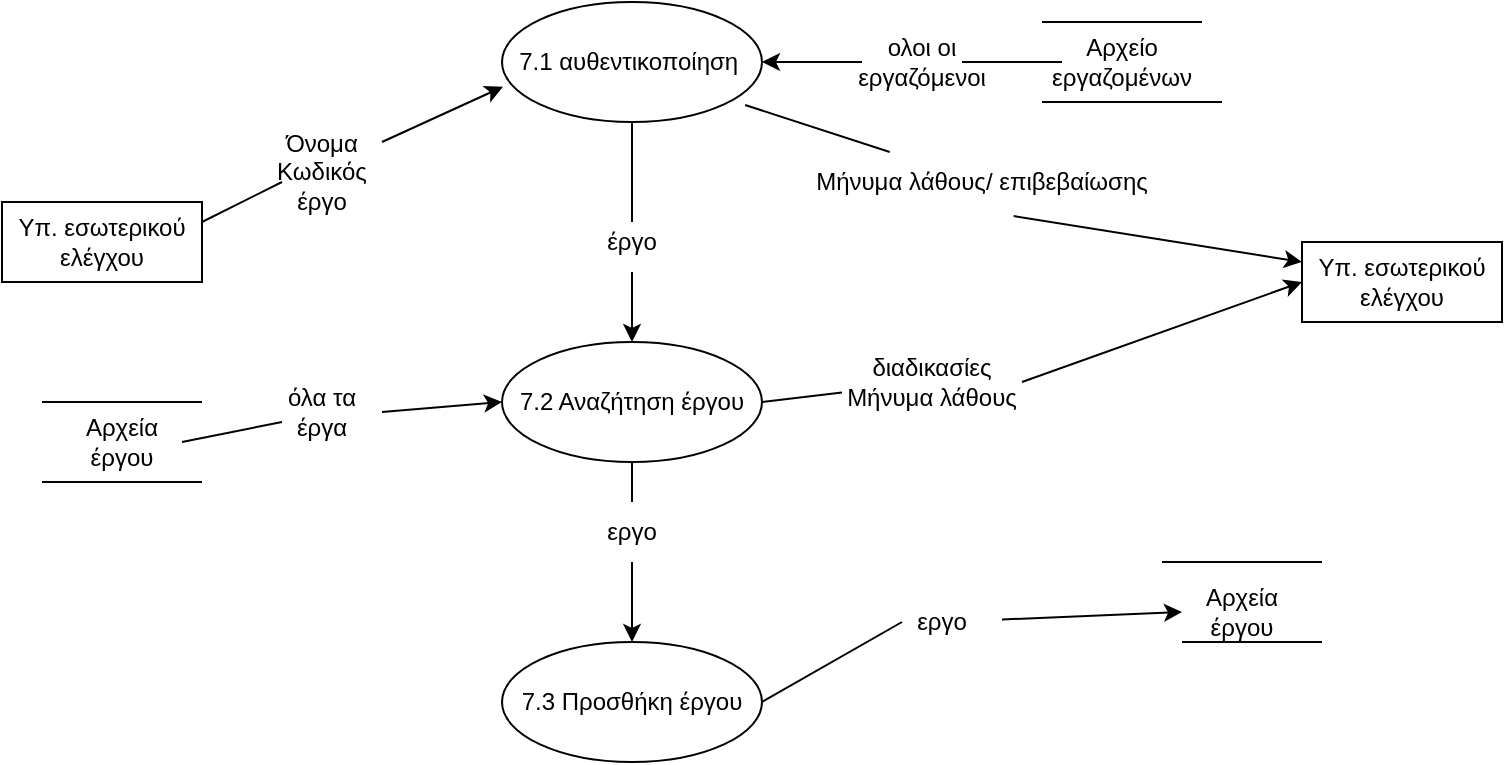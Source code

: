 <mxfile version="21.3.2" type="github">
  <diagram name="Σελίδα-1" id="7k_yrkb8HkPYVmbqZAH7">
    <mxGraphModel dx="1286" dy="605" grid="1" gridSize="10" guides="1" tooltips="1" connect="1" arrows="1" fold="1" page="1" pageScale="1" pageWidth="3300" pageHeight="4681" math="0" shadow="0">
      <root>
        <mxCell id="0" />
        <mxCell id="1" parent="0" />
        <mxCell id="9b0rEvnPXoMhk85vvFbG-2" value="Υπ. εσωτερικού ελέγχου" style="whiteSpace=wrap;html=1;align=center;" vertex="1" parent="1">
          <mxGeometry x="220" y="260" width="100" height="40" as="geometry" />
        </mxCell>
        <mxCell id="9b0rEvnPXoMhk85vvFbG-3" value="7.1 αυθεντικοποίηση&amp;nbsp;" style="ellipse;whiteSpace=wrap;html=1;align=center;" vertex="1" parent="1">
          <mxGeometry x="470" y="160" width="130" height="60" as="geometry" />
        </mxCell>
        <mxCell id="9b0rEvnPXoMhk85vvFbG-4" value="7.2 Αναζήτηση έργου" style="ellipse;whiteSpace=wrap;html=1;align=center;" vertex="1" parent="1">
          <mxGeometry x="470" y="330" width="130" height="60" as="geometry" />
        </mxCell>
        <mxCell id="9b0rEvnPXoMhk85vvFbG-5" value="7.3 Προσθήκη έργου" style="ellipse;whiteSpace=wrap;html=1;align=center;" vertex="1" parent="1">
          <mxGeometry x="470" y="480" width="130" height="60" as="geometry" />
        </mxCell>
        <mxCell id="9b0rEvnPXoMhk85vvFbG-7" value="" style="endArrow=none;html=1;rounded=0;" edge="1" parent="1">
          <mxGeometry width="50" height="50" relative="1" as="geometry">
            <mxPoint x="240" y="400" as="sourcePoint" />
            <mxPoint x="320" y="400" as="targetPoint" />
          </mxGeometry>
        </mxCell>
        <mxCell id="9b0rEvnPXoMhk85vvFbG-8" value="Αρχεία έργου" style="text;html=1;strokeColor=none;fillColor=none;align=center;verticalAlign=middle;whiteSpace=wrap;rounded=0;" vertex="1" parent="1">
          <mxGeometry x="250" y="365" width="60" height="30" as="geometry" />
        </mxCell>
        <mxCell id="9b0rEvnPXoMhk85vvFbG-9" value="" style="endArrow=none;html=1;rounded=0;" edge="1" parent="1">
          <mxGeometry width="50" height="50" relative="1" as="geometry">
            <mxPoint x="240" y="360" as="sourcePoint" />
            <mxPoint x="320" y="360" as="targetPoint" />
          </mxGeometry>
        </mxCell>
        <mxCell id="9b0rEvnPXoMhk85vvFbG-10" value="" style="endArrow=none;html=1;rounded=0;exitX=1;exitY=0.25;exitDx=0;exitDy=0;" edge="1" parent="1" source="9b0rEvnPXoMhk85vvFbG-2">
          <mxGeometry width="50" height="50" relative="1" as="geometry">
            <mxPoint x="320" y="290" as="sourcePoint" />
            <mxPoint x="360" y="250" as="targetPoint" />
          </mxGeometry>
        </mxCell>
        <mxCell id="9b0rEvnPXoMhk85vvFbG-11" value="Όνομα&lt;br&gt;Κωδικός&lt;br&gt;έργο" style="text;html=1;strokeColor=none;fillColor=none;align=center;verticalAlign=middle;whiteSpace=wrap;rounded=0;" vertex="1" parent="1">
          <mxGeometry x="350" y="230" width="60" height="30" as="geometry" />
        </mxCell>
        <mxCell id="9b0rEvnPXoMhk85vvFbG-12" value="" style="endArrow=classic;html=1;rounded=0;entryX=0.004;entryY=0.706;entryDx=0;entryDy=0;entryPerimeter=0;exitX=1;exitY=0;exitDx=0;exitDy=0;" edge="1" parent="1" source="9b0rEvnPXoMhk85vvFbG-11" target="9b0rEvnPXoMhk85vvFbG-3">
          <mxGeometry width="50" height="50" relative="1" as="geometry">
            <mxPoint x="410" y="270" as="sourcePoint" />
            <mxPoint x="460" y="220" as="targetPoint" />
          </mxGeometry>
        </mxCell>
        <mxCell id="9b0rEvnPXoMhk85vvFbG-14" value="" style="endArrow=none;html=1;rounded=0;" edge="1" parent="1">
          <mxGeometry width="50" height="50" relative="1" as="geometry">
            <mxPoint x="740" y="170" as="sourcePoint" />
            <mxPoint x="820" y="170" as="targetPoint" />
          </mxGeometry>
        </mxCell>
        <mxCell id="9b0rEvnPXoMhk85vvFbG-15" value="Αρχείο εργαζομένων" style="text;html=1;strokeColor=none;fillColor=none;align=center;verticalAlign=middle;whiteSpace=wrap;rounded=0;" vertex="1" parent="1">
          <mxGeometry x="750" y="175" width="60" height="30" as="geometry" />
        </mxCell>
        <mxCell id="9b0rEvnPXoMhk85vvFbG-16" value="" style="endArrow=none;html=1;rounded=0;" edge="1" parent="1">
          <mxGeometry width="50" height="50" relative="1" as="geometry">
            <mxPoint x="740" y="210" as="sourcePoint" />
            <mxPoint x="830" y="210" as="targetPoint" />
          </mxGeometry>
        </mxCell>
        <mxCell id="9b0rEvnPXoMhk85vvFbG-17" value="" style="endArrow=none;html=1;rounded=0;entryX=0;entryY=0.5;entryDx=0;entryDy=0;" edge="1" parent="1" target="9b0rEvnPXoMhk85vvFbG-15">
          <mxGeometry width="50" height="50" relative="1" as="geometry">
            <mxPoint x="700" y="190" as="sourcePoint" />
            <mxPoint x="720" y="180" as="targetPoint" />
          </mxGeometry>
        </mxCell>
        <mxCell id="9b0rEvnPXoMhk85vvFbG-18" value="ολοι οι εργαζόμενοι" style="text;html=1;strokeColor=none;fillColor=none;align=center;verticalAlign=middle;whiteSpace=wrap;rounded=0;" vertex="1" parent="1">
          <mxGeometry x="650" y="175" width="60" height="30" as="geometry" />
        </mxCell>
        <mxCell id="9b0rEvnPXoMhk85vvFbG-19" value="" style="endArrow=classic;html=1;rounded=0;exitX=0;exitY=0.5;exitDx=0;exitDy=0;entryX=1;entryY=0.5;entryDx=0;entryDy=0;" edge="1" parent="1" source="9b0rEvnPXoMhk85vvFbG-18" target="9b0rEvnPXoMhk85vvFbG-3">
          <mxGeometry width="50" height="50" relative="1" as="geometry">
            <mxPoint x="600" y="150" as="sourcePoint" />
            <mxPoint x="650" y="100" as="targetPoint" />
          </mxGeometry>
        </mxCell>
        <mxCell id="9b0rEvnPXoMhk85vvFbG-20" value="Υπ. εσωτερικού ελέγχου" style="whiteSpace=wrap;html=1;align=center;" vertex="1" parent="1">
          <mxGeometry x="870" y="280" width="100" height="40" as="geometry" />
        </mxCell>
        <mxCell id="9b0rEvnPXoMhk85vvFbG-21" value="" style="endArrow=none;html=1;rounded=0;entryX=0.935;entryY=0.858;entryDx=0;entryDy=0;entryPerimeter=0;" edge="1" parent="1" source="9b0rEvnPXoMhk85vvFbG-22" target="9b0rEvnPXoMhk85vvFbG-3">
          <mxGeometry width="50" height="50" relative="1" as="geometry">
            <mxPoint x="650" y="250" as="sourcePoint" />
            <mxPoint x="730" y="270" as="targetPoint" />
          </mxGeometry>
        </mxCell>
        <mxCell id="9b0rEvnPXoMhk85vvFbG-22" value="Μήνυμα λάθους/ επιβεβαίωσης" style="text;html=1;strokeColor=none;fillColor=none;align=center;verticalAlign=middle;whiteSpace=wrap;rounded=0;" vertex="1" parent="1">
          <mxGeometry x="620" y="235" width="180" height="30" as="geometry" />
        </mxCell>
        <mxCell id="9b0rEvnPXoMhk85vvFbG-23" value="" style="endArrow=classic;html=1;rounded=0;exitX=0.588;exitY=1.067;exitDx=0;exitDy=0;exitPerimeter=0;entryX=0;entryY=0.25;entryDx=0;entryDy=0;" edge="1" parent="1" source="9b0rEvnPXoMhk85vvFbG-22" target="9b0rEvnPXoMhk85vvFbG-20">
          <mxGeometry width="50" height="50" relative="1" as="geometry">
            <mxPoint x="690" y="410" as="sourcePoint" />
            <mxPoint x="740" y="360" as="targetPoint" />
          </mxGeometry>
        </mxCell>
        <mxCell id="9b0rEvnPXoMhk85vvFbG-24" value="" style="endArrow=none;html=1;rounded=0;entryX=0.5;entryY=1;entryDx=0;entryDy=0;" edge="1" parent="1" target="9b0rEvnPXoMhk85vvFbG-3">
          <mxGeometry width="50" height="50" relative="1" as="geometry">
            <mxPoint x="535" y="270" as="sourcePoint" />
            <mxPoint x="420" y="440" as="targetPoint" />
          </mxGeometry>
        </mxCell>
        <mxCell id="9b0rEvnPXoMhk85vvFbG-25" value="έργο" style="text;html=1;strokeColor=none;fillColor=none;align=center;verticalAlign=middle;whiteSpace=wrap;rounded=0;" vertex="1" parent="1">
          <mxGeometry x="505" y="265" width="60" height="30" as="geometry" />
        </mxCell>
        <mxCell id="9b0rEvnPXoMhk85vvFbG-26" value="" style="endArrow=classic;html=1;rounded=0;exitX=0.5;exitY=1;exitDx=0;exitDy=0;entryX=0.5;entryY=0;entryDx=0;entryDy=0;" edge="1" parent="1" source="9b0rEvnPXoMhk85vvFbG-25" target="9b0rEvnPXoMhk85vvFbG-4">
          <mxGeometry width="50" height="50" relative="1" as="geometry">
            <mxPoint x="640" y="440" as="sourcePoint" />
            <mxPoint x="690" y="390" as="targetPoint" />
          </mxGeometry>
        </mxCell>
        <mxCell id="9b0rEvnPXoMhk85vvFbG-28" value="" style="endArrow=none;html=1;rounded=0;exitX=1;exitY=0.5;exitDx=0;exitDy=0;" edge="1" parent="1" source="9b0rEvnPXoMhk85vvFbG-8">
          <mxGeometry width="50" height="50" relative="1" as="geometry">
            <mxPoint x="350" y="400" as="sourcePoint" />
            <mxPoint x="360" y="370" as="targetPoint" />
          </mxGeometry>
        </mxCell>
        <mxCell id="9b0rEvnPXoMhk85vvFbG-29" value="όλα τα έργα" style="text;html=1;strokeColor=none;fillColor=none;align=center;verticalAlign=middle;whiteSpace=wrap;rounded=0;" vertex="1" parent="1">
          <mxGeometry x="350" y="350" width="60" height="30" as="geometry" />
        </mxCell>
        <mxCell id="9b0rEvnPXoMhk85vvFbG-30" value="" style="endArrow=classic;html=1;rounded=0;exitX=1;exitY=0.5;exitDx=0;exitDy=0;entryX=0;entryY=0.5;entryDx=0;entryDy=0;" edge="1" parent="1" source="9b0rEvnPXoMhk85vvFbG-29" target="9b0rEvnPXoMhk85vvFbG-4">
          <mxGeometry width="50" height="50" relative="1" as="geometry">
            <mxPoint x="420" y="370" as="sourcePoint" />
            <mxPoint x="470" y="320" as="targetPoint" />
          </mxGeometry>
        </mxCell>
        <mxCell id="9b0rEvnPXoMhk85vvFbG-32" value="" style="endArrow=none;html=1;rounded=0;exitX=1;exitY=0.5;exitDx=0;exitDy=0;" edge="1" parent="1" source="9b0rEvnPXoMhk85vvFbG-4" target="9b0rEvnPXoMhk85vvFbG-33">
          <mxGeometry width="50" height="50" relative="1" as="geometry">
            <mxPoint x="670" y="420" as="sourcePoint" />
            <mxPoint x="670" y="350" as="targetPoint" />
          </mxGeometry>
        </mxCell>
        <mxCell id="9b0rEvnPXoMhk85vvFbG-33" value="διαδικασίες&lt;br&gt;Μήνυμα λάθους" style="text;html=1;strokeColor=none;fillColor=none;align=center;verticalAlign=middle;whiteSpace=wrap;rounded=0;" vertex="1" parent="1">
          <mxGeometry x="640" y="335" width="90" height="30" as="geometry" />
        </mxCell>
        <mxCell id="9b0rEvnPXoMhk85vvFbG-34" value="" style="endArrow=classic;html=1;rounded=0;entryX=0;entryY=0.5;entryDx=0;entryDy=0;exitX=1;exitY=0.5;exitDx=0;exitDy=0;" edge="1" parent="1" source="9b0rEvnPXoMhk85vvFbG-33" target="9b0rEvnPXoMhk85vvFbG-20">
          <mxGeometry width="50" height="50" relative="1" as="geometry">
            <mxPoint x="770" y="410" as="sourcePoint" />
            <mxPoint x="820" y="360" as="targetPoint" />
          </mxGeometry>
        </mxCell>
        <mxCell id="9b0rEvnPXoMhk85vvFbG-35" value="" style="endArrow=none;html=1;rounded=0;" edge="1" parent="1">
          <mxGeometry width="50" height="50" relative="1" as="geometry">
            <mxPoint x="800" y="440" as="sourcePoint" />
            <mxPoint x="880" y="440" as="targetPoint" />
          </mxGeometry>
        </mxCell>
        <mxCell id="9b0rEvnPXoMhk85vvFbG-36" value="Αρχεία έργου" style="text;html=1;strokeColor=none;fillColor=none;align=center;verticalAlign=middle;whiteSpace=wrap;rounded=0;" vertex="1" parent="1">
          <mxGeometry x="810" y="450" width="60" height="30" as="geometry" />
        </mxCell>
        <mxCell id="9b0rEvnPXoMhk85vvFbG-37" value="" style="endArrow=none;html=1;rounded=0;exitX=0;exitY=1;exitDx=0;exitDy=0;" edge="1" parent="1" source="9b0rEvnPXoMhk85vvFbG-36">
          <mxGeometry width="50" height="50" relative="1" as="geometry">
            <mxPoint x="830" y="530" as="sourcePoint" />
            <mxPoint x="880" y="480" as="targetPoint" />
          </mxGeometry>
        </mxCell>
        <mxCell id="9b0rEvnPXoMhk85vvFbG-38" value="" style="endArrow=none;html=1;rounded=0;exitX=1;exitY=0.5;exitDx=0;exitDy=0;" edge="1" parent="1" source="9b0rEvnPXoMhk85vvFbG-5">
          <mxGeometry width="50" height="50" relative="1" as="geometry">
            <mxPoint x="620" y="510" as="sourcePoint" />
            <mxPoint x="670" y="470" as="targetPoint" />
          </mxGeometry>
        </mxCell>
        <mxCell id="9b0rEvnPXoMhk85vvFbG-39" value="εργο" style="text;html=1;strokeColor=none;fillColor=none;align=center;verticalAlign=middle;whiteSpace=wrap;rounded=0;" vertex="1" parent="1">
          <mxGeometry x="660" y="455" width="60" height="30" as="geometry" />
        </mxCell>
        <mxCell id="9b0rEvnPXoMhk85vvFbG-40" value="" style="endArrow=classic;html=1;rounded=0;entryX=0;entryY=0.5;entryDx=0;entryDy=0;" edge="1" parent="1" source="9b0rEvnPXoMhk85vvFbG-39" target="9b0rEvnPXoMhk85vvFbG-36">
          <mxGeometry width="50" height="50" relative="1" as="geometry">
            <mxPoint x="720" y="510" as="sourcePoint" />
            <mxPoint x="770" y="460" as="targetPoint" />
          </mxGeometry>
        </mxCell>
        <mxCell id="9b0rEvnPXoMhk85vvFbG-41" value="" style="endArrow=none;html=1;rounded=0;entryX=0.5;entryY=1;entryDx=0;entryDy=0;" edge="1" parent="1" source="9b0rEvnPXoMhk85vvFbG-44" target="9b0rEvnPXoMhk85vvFbG-4">
          <mxGeometry width="50" height="50" relative="1" as="geometry">
            <mxPoint x="535" y="405" as="sourcePoint" />
            <mxPoint x="590" y="400" as="targetPoint" />
          </mxGeometry>
        </mxCell>
        <mxCell id="9b0rEvnPXoMhk85vvFbG-44" value="εργο" style="text;html=1;strokeColor=none;fillColor=none;align=center;verticalAlign=middle;whiteSpace=wrap;rounded=0;" vertex="1" parent="1">
          <mxGeometry x="505" y="410" width="60" height="30" as="geometry" />
        </mxCell>
        <mxCell id="9b0rEvnPXoMhk85vvFbG-45" value="" style="endArrow=classic;html=1;rounded=0;exitX=0.5;exitY=1;exitDx=0;exitDy=0;entryX=0.5;entryY=0;entryDx=0;entryDy=0;" edge="1" parent="1" source="9b0rEvnPXoMhk85vvFbG-44" target="9b0rEvnPXoMhk85vvFbG-5">
          <mxGeometry width="50" height="50" relative="1" as="geometry">
            <mxPoint x="580" y="480" as="sourcePoint" />
            <mxPoint x="630" y="430" as="targetPoint" />
          </mxGeometry>
        </mxCell>
      </root>
    </mxGraphModel>
  </diagram>
</mxfile>
